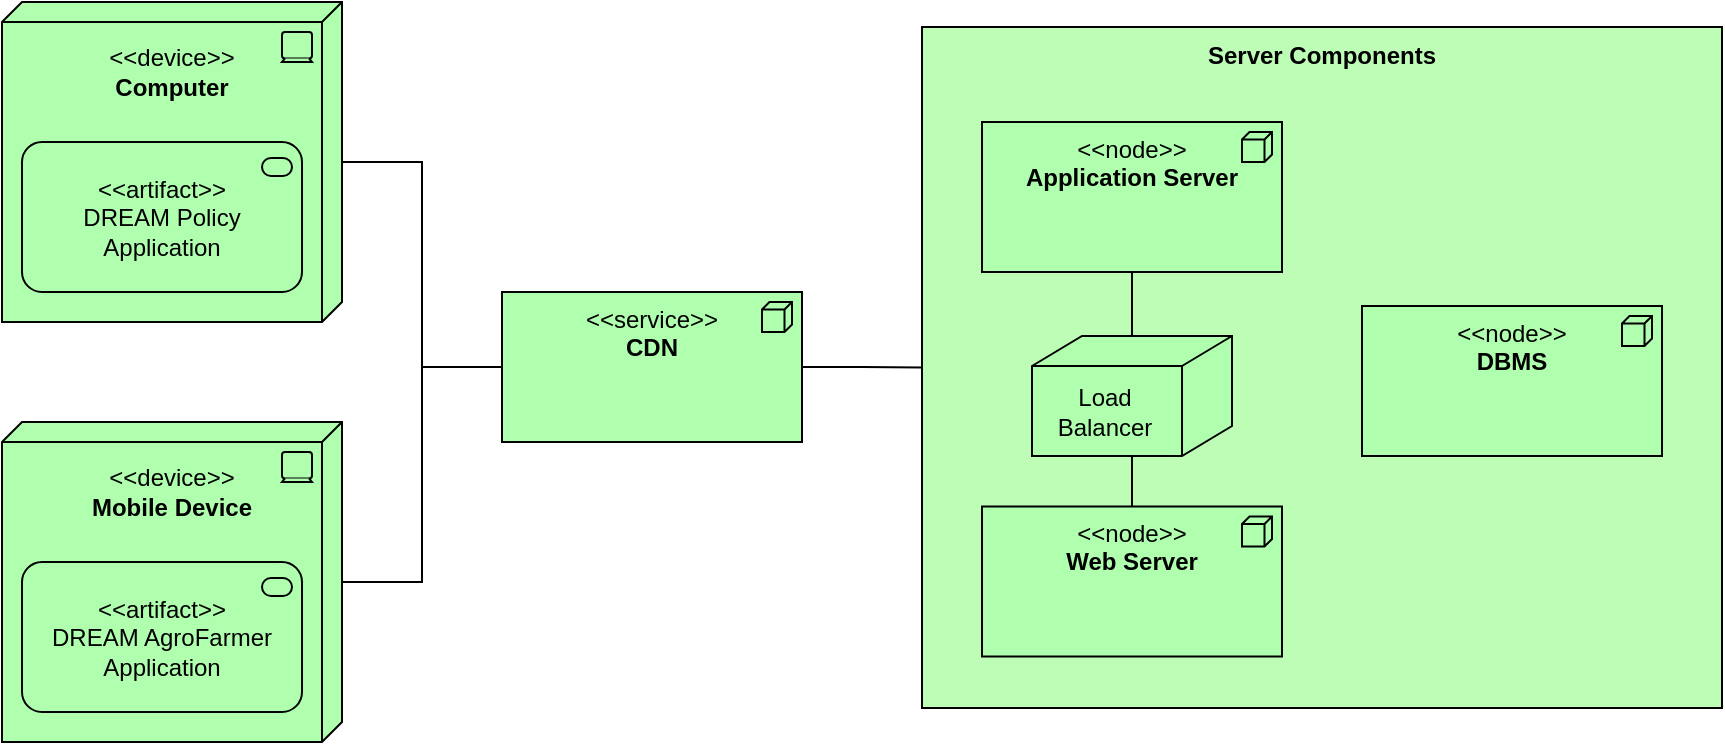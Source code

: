 <mxfile version="16.1.4" type="device"><diagram id="qqhTFQeBeJczOIMcyhff" name="Page-1"><mxGraphModel dx="493" dy="549" grid="1" gridSize="10" guides="1" tooltips="1" connect="1" arrows="1" fold="1" page="1" pageScale="1" pageWidth="1100" pageHeight="850" math="0" shadow="0"><root><mxCell id="0"/><mxCell id="1" parent="0"/><mxCell id="XJ-CL_UuRvcDlBbl218x-18" value="&lt;b&gt;Server Components&lt;/b&gt;" style="rounded=0;whiteSpace=wrap;html=1;arcSize=2;fillColor=#BEFDB6;strokeColor=#000000;verticalAlign=top;" parent="1" vertex="1"><mxGeometry x="570" y="32.5" width="400" height="340.5" as="geometry"/></mxCell><mxCell id="XJ-CL_UuRvcDlBbl218x-8" value="&lt;div&gt;&lt;br&gt;&lt;/div&gt;&lt;div&gt;&amp;lt;&amp;lt;device&amp;gt;&amp;gt;&lt;/div&gt;&lt;div&gt;&lt;b&gt;Computer&lt;/b&gt;&lt;br&gt;&lt;/div&gt;" style="html=1;outlineConnect=0;whiteSpace=wrap;fillColor=#AFFFAF;shape=mxgraph.archimate3.tech;techType=device;verticalAlign=top;" parent="1" vertex="1"><mxGeometry x="110" y="20" width="170" height="160" as="geometry"/></mxCell><mxCell id="XJ-CL_UuRvcDlBbl218x-31" style="edgeStyle=orthogonalEdgeStyle;rounded=0;orthogonalLoop=1;jettySize=auto;html=1;exitX=0.5;exitY=1;exitDx=0;exitDy=0;exitPerimeter=0;endArrow=none;endFill=0;" parent="1" source="XJ-CL_UuRvcDlBbl218x-10" target="XJ-CL_UuRvcDlBbl218x-28" edge="1"><mxGeometry relative="1" as="geometry"/></mxCell><mxCell id="XJ-CL_UuRvcDlBbl218x-10" value="&lt;div&gt;&amp;lt;&amp;lt;node&amp;gt;&amp;gt; &lt;br&gt;&lt;/div&gt;&lt;div&gt;&lt;b&gt;Application Server&lt;/b&gt;&lt;/div&gt;" style="html=1;outlineConnect=0;whiteSpace=wrap;fillColor=#AFFFAF;shape=mxgraph.archimate3.application;appType=node;archiType=square;verticalAlign=top;" parent="1" vertex="1"><mxGeometry x="600" y="80" width="150" height="75" as="geometry"/></mxCell><mxCell id="XJ-CL_UuRvcDlBbl218x-11" value="&lt;div&gt;&amp;lt;&amp;lt;node&amp;gt;&amp;gt;&lt;/div&gt;&lt;div&gt;&lt;b&gt;DBMS&lt;/b&gt;&lt;br&gt;&lt;/div&gt;" style="html=1;outlineConnect=0;whiteSpace=wrap;fillColor=#AFFFAF;shape=mxgraph.archimate3.application;appType=node;archiType=square;verticalAlign=top;" parent="1" vertex="1"><mxGeometry x="790" y="172" width="150" height="75" as="geometry"/></mxCell><mxCell id="XJ-CL_UuRvcDlBbl218x-13" value="&lt;div&gt;&lt;br&gt;&lt;/div&gt;&lt;div&gt;&amp;lt;&amp;lt;device&amp;gt;&amp;gt;&lt;/div&gt;&lt;div&gt;&lt;b&gt;Mobile Device&lt;/b&gt;&lt;br&gt;&lt;/div&gt;" style="html=1;outlineConnect=0;whiteSpace=wrap;fillColor=#AFFFAF;shape=mxgraph.archimate3.tech;techType=device;verticalAlign=top;" parent="1" vertex="1"><mxGeometry x="110" y="230" width="170" height="160" as="geometry"/></mxCell><mxCell id="XJ-CL_UuRvcDlBbl218x-14" value="&lt;div&gt;&amp;lt;&amp;lt;artifact&amp;gt;&amp;gt;&lt;/div&gt;&lt;div&gt;DREAM Policy Application&lt;br&gt;&lt;/div&gt;" style="html=1;outlineConnect=0;whiteSpace=wrap;fillColor=#AFFFAF;shape=mxgraph.archimate3.application;appType=serv;archiType=rounded" parent="1" vertex="1"><mxGeometry x="120" y="90" width="140" height="75" as="geometry"/></mxCell><mxCell id="XJ-CL_UuRvcDlBbl218x-15" value="&lt;div&gt;&amp;lt;&amp;lt;artifact&amp;gt;&amp;gt;&lt;/div&gt;&lt;div&gt;DREAM AgroFarmer Application&lt;br&gt;&lt;/div&gt;" style="html=1;outlineConnect=0;whiteSpace=wrap;fillColor=#AFFFAF;shape=mxgraph.archimate3.application;appType=serv;archiType=rounded" parent="1" vertex="1"><mxGeometry x="120" y="300" width="140" height="75" as="geometry"/></mxCell><mxCell id="XJ-CL_UuRvcDlBbl218x-22" style="edgeStyle=orthogonalEdgeStyle;rounded=0;orthogonalLoop=1;jettySize=auto;html=1;exitX=1;exitY=0.5;exitDx=0;exitDy=0;exitPerimeter=0;entryX=0;entryY=0.5;entryDx=0;entryDy=0;endArrow=none;endFill=0;" parent="1" source="XJ-CL_UuRvcDlBbl218x-16" target="XJ-CL_UuRvcDlBbl218x-18" edge="1"><mxGeometry relative="1" as="geometry"/></mxCell><mxCell id="XJ-CL_UuRvcDlBbl218x-23" style="edgeStyle=orthogonalEdgeStyle;rounded=0;orthogonalLoop=1;jettySize=auto;html=1;exitX=0;exitY=0.5;exitDx=0;exitDy=0;exitPerimeter=0;entryX=1;entryY=0.5;entryDx=0;entryDy=0;entryPerimeter=0;endArrow=none;endFill=0;" parent="1" source="XJ-CL_UuRvcDlBbl218x-16" target="XJ-CL_UuRvcDlBbl218x-8" edge="1"><mxGeometry relative="1" as="geometry"/></mxCell><mxCell id="XJ-CL_UuRvcDlBbl218x-24" style="edgeStyle=orthogonalEdgeStyle;rounded=0;orthogonalLoop=1;jettySize=auto;html=1;exitX=0;exitY=0.5;exitDx=0;exitDy=0;exitPerimeter=0;endArrow=none;endFill=0;" parent="1" source="XJ-CL_UuRvcDlBbl218x-16" target="XJ-CL_UuRvcDlBbl218x-13" edge="1"><mxGeometry relative="1" as="geometry"/></mxCell><mxCell id="XJ-CL_UuRvcDlBbl218x-16" value="&lt;div&gt;&amp;lt;&amp;lt;service&amp;gt;&amp;gt;&lt;/div&gt;&lt;div&gt;&lt;b&gt;CDN&lt;/b&gt;&lt;br&gt;&lt;/div&gt;" style="html=1;outlineConnect=0;whiteSpace=wrap;fillColor=#AFFFAF;shape=mxgraph.archimate3.application;appType=node;archiType=square;verticalAlign=top;" parent="1" vertex="1"><mxGeometry x="360" y="165" width="150" height="75" as="geometry"/></mxCell><mxCell id="XJ-CL_UuRvcDlBbl218x-21" value="&lt;div&gt;&amp;lt;&amp;lt;node&amp;gt;&amp;gt;&lt;/div&gt;&lt;div&gt;&lt;b&gt;Web Server&lt;/b&gt;&lt;br&gt;&lt;/div&gt;" style="html=1;outlineConnect=0;whiteSpace=wrap;fillColor=#AFFFAF;shape=mxgraph.archimate3.application;appType=node;archiType=square;verticalAlign=top;" parent="1" vertex="1"><mxGeometry x="600" y="272.25" width="150" height="75" as="geometry"/></mxCell><mxCell id="XJ-CL_UuRvcDlBbl218x-32" style="edgeStyle=orthogonalEdgeStyle;rounded=0;orthogonalLoop=1;jettySize=auto;html=1;exitX=0.5;exitY=1;exitDx=0;exitDy=0;exitPerimeter=0;endArrow=none;endFill=0;" parent="1" source="XJ-CL_UuRvcDlBbl218x-28" target="XJ-CL_UuRvcDlBbl218x-21" edge="1"><mxGeometry relative="1" as="geometry"/></mxCell><mxCell id="XJ-CL_UuRvcDlBbl218x-28" value="" style="html=1;outlineConnect=0;whiteSpace=wrap;fillColor=#AFFFAF;shape=mxgraph.archimate3.node;rounded=0;strokeColor=#000000;verticalAlign=bottom;align=left;" parent="1" vertex="1"><mxGeometry x="625" y="187" width="100" height="60" as="geometry"/></mxCell><mxCell id="XJ-CL_UuRvcDlBbl218x-29" value="&lt;div&gt;Load&lt;/div&gt;&lt;div&gt;Balancer&lt;/div&gt;" style="text;html=1;align=center;verticalAlign=middle;resizable=0;points=[];autosize=1;strokeColor=none;fillColor=none;" parent="1" vertex="1"><mxGeometry x="631" y="210" width="60" height="30" as="geometry"/></mxCell></root></mxGraphModel></diagram></mxfile>